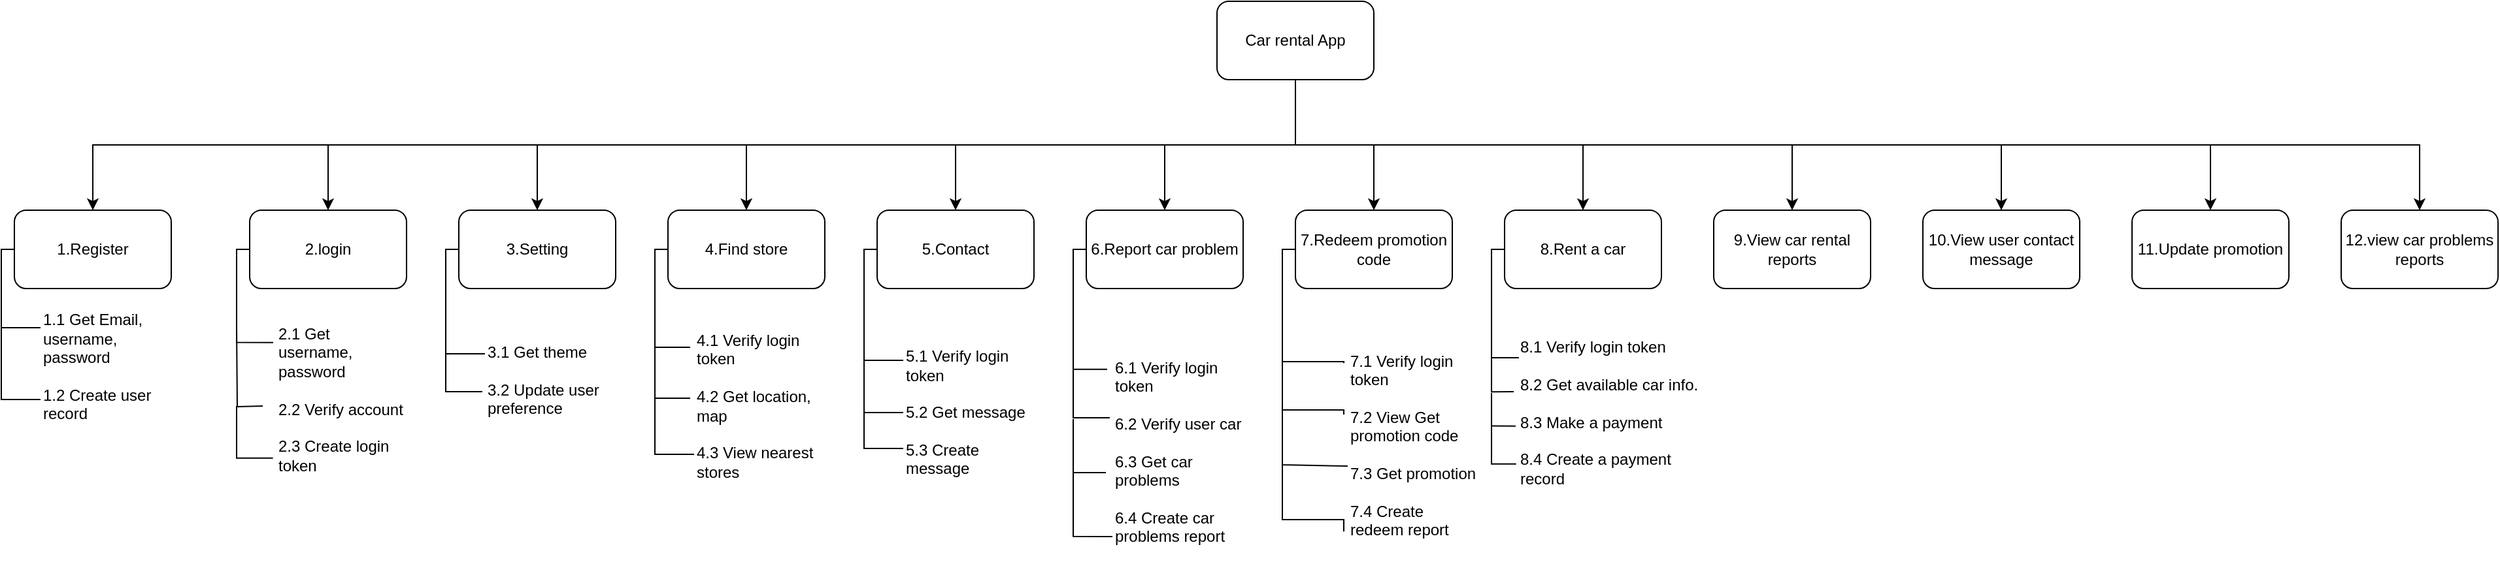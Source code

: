 <mxfile version="12.3.3" type="device" pages="1"><diagram id="VyusWO-ohYatpBKgK8hu" name="Page-1"><mxGraphModel dx="1021" dy="516" grid="1" gridSize="10" guides="1" tooltips="1" connect="1" arrows="1" fold="1" page="1" pageScale="1" pageWidth="2339" pageHeight="3300" math="0" shadow="0"><root><mxCell id="0"/><mxCell id="1" parent="0"/><mxCell id="-EQbTDZCQmX3Zxahsoba-31" style="edgeStyle=orthogonalEdgeStyle;rounded=0;orthogonalLoop=1;jettySize=auto;html=1;exitX=0.5;exitY=1;exitDx=0;exitDy=0;" edge="1" parent="1" source="-EQbTDZCQmX3Zxahsoba-1" target="-EQbTDZCQmX3Zxahsoba-9"><mxGeometry relative="1" as="geometry"/></mxCell><mxCell id="-EQbTDZCQmX3Zxahsoba-32" style="edgeStyle=orthogonalEdgeStyle;rounded=0;orthogonalLoop=1;jettySize=auto;html=1;exitX=0.5;exitY=1;exitDx=0;exitDy=0;entryX=0.5;entryY=0;entryDx=0;entryDy=0;" edge="1" parent="1" source="-EQbTDZCQmX3Zxahsoba-1" target="-EQbTDZCQmX3Zxahsoba-8"><mxGeometry relative="1" as="geometry"/></mxCell><mxCell id="-EQbTDZCQmX3Zxahsoba-33" style="edgeStyle=orthogonalEdgeStyle;rounded=0;orthogonalLoop=1;jettySize=auto;html=1;exitX=0.5;exitY=1;exitDx=0;exitDy=0;entryX=0.5;entryY=0;entryDx=0;entryDy=0;" edge="1" parent="1" source="-EQbTDZCQmX3Zxahsoba-1" target="-EQbTDZCQmX3Zxahsoba-7"><mxGeometry relative="1" as="geometry"/></mxCell><mxCell id="-EQbTDZCQmX3Zxahsoba-34" style="edgeStyle=orthogonalEdgeStyle;rounded=0;orthogonalLoop=1;jettySize=auto;html=1;exitX=0.5;exitY=1;exitDx=0;exitDy=0;" edge="1" parent="1" source="-EQbTDZCQmX3Zxahsoba-1" target="-EQbTDZCQmX3Zxahsoba-6"><mxGeometry relative="1" as="geometry"/></mxCell><mxCell id="-EQbTDZCQmX3Zxahsoba-35" style="edgeStyle=orthogonalEdgeStyle;rounded=0;orthogonalLoop=1;jettySize=auto;html=1;exitX=0.5;exitY=1;exitDx=0;exitDy=0;" edge="1" parent="1" source="-EQbTDZCQmX3Zxahsoba-1" target="-EQbTDZCQmX3Zxahsoba-10"><mxGeometry relative="1" as="geometry"/></mxCell><mxCell id="-EQbTDZCQmX3Zxahsoba-38" style="edgeStyle=orthogonalEdgeStyle;rounded=0;orthogonalLoop=1;jettySize=auto;html=1;exitX=0.5;exitY=1;exitDx=0;exitDy=0;" edge="1" parent="1" source="-EQbTDZCQmX3Zxahsoba-1" target="-EQbTDZCQmX3Zxahsoba-5"><mxGeometry relative="1" as="geometry"/></mxCell><mxCell id="-EQbTDZCQmX3Zxahsoba-39" style="edgeStyle=orthogonalEdgeStyle;rounded=0;orthogonalLoop=1;jettySize=auto;html=1;exitX=0.5;exitY=1;exitDx=0;exitDy=0;" edge="1" parent="1" source="-EQbTDZCQmX3Zxahsoba-1" target="-EQbTDZCQmX3Zxahsoba-4"><mxGeometry relative="1" as="geometry"/></mxCell><mxCell id="-EQbTDZCQmX3Zxahsoba-40" style="edgeStyle=orthogonalEdgeStyle;rounded=0;orthogonalLoop=1;jettySize=auto;html=1;exitX=0.5;exitY=1;exitDx=0;exitDy=0;" edge="1" parent="1" source="-EQbTDZCQmX3Zxahsoba-1" target="-EQbTDZCQmX3Zxahsoba-3"><mxGeometry relative="1" as="geometry"/></mxCell><mxCell id="-EQbTDZCQmX3Zxahsoba-41" style="edgeStyle=orthogonalEdgeStyle;rounded=0;orthogonalLoop=1;jettySize=auto;html=1;exitX=0.5;exitY=1;exitDx=0;exitDy=0;" edge="1" parent="1" source="-EQbTDZCQmX3Zxahsoba-1" target="-EQbTDZCQmX3Zxahsoba-11"><mxGeometry relative="1" as="geometry"/></mxCell><mxCell id="-EQbTDZCQmX3Zxahsoba-42" style="edgeStyle=orthogonalEdgeStyle;rounded=0;orthogonalLoop=1;jettySize=auto;html=1;exitX=0.5;exitY=1;exitDx=0;exitDy=0;" edge="1" parent="1" source="-EQbTDZCQmX3Zxahsoba-1" target="-EQbTDZCQmX3Zxahsoba-12"><mxGeometry relative="1" as="geometry"/></mxCell><mxCell id="-EQbTDZCQmX3Zxahsoba-43" style="edgeStyle=orthogonalEdgeStyle;rounded=0;orthogonalLoop=1;jettySize=auto;html=1;exitX=0.5;exitY=1;exitDx=0;exitDy=0;" edge="1" parent="1" source="-EQbTDZCQmX3Zxahsoba-1" target="-EQbTDZCQmX3Zxahsoba-13"><mxGeometry relative="1" as="geometry"/></mxCell><mxCell id="-EQbTDZCQmX3Zxahsoba-44" style="edgeStyle=orthogonalEdgeStyle;rounded=0;orthogonalLoop=1;jettySize=auto;html=1;exitX=0.5;exitY=1;exitDx=0;exitDy=0;entryX=0.5;entryY=0;entryDx=0;entryDy=0;" edge="1" parent="1" source="-EQbTDZCQmX3Zxahsoba-1" target="-EQbTDZCQmX3Zxahsoba-2"><mxGeometry relative="1" as="geometry"/></mxCell><mxCell id="-EQbTDZCQmX3Zxahsoba-1" value="Car rental App" style="rounded=1;whiteSpace=wrap;html=1;" vertex="1" parent="1"><mxGeometry x="960" y="20" width="120" height="60" as="geometry"/></mxCell><mxCell id="-EQbTDZCQmX3Zxahsoba-2" value="1.Register" style="rounded=1;whiteSpace=wrap;html=1;" vertex="1" parent="1"><mxGeometry x="40" y="180" width="120" height="60" as="geometry"/></mxCell><mxCell id="-EQbTDZCQmX3Zxahsoba-3" value="2.login" style="rounded=1;whiteSpace=wrap;html=1;" vertex="1" parent="1"><mxGeometry x="220" y="180" width="120" height="60" as="geometry"/></mxCell><mxCell id="-EQbTDZCQmX3Zxahsoba-4" value="3.Setting" style="rounded=1;whiteSpace=wrap;html=1;" vertex="1" parent="1"><mxGeometry x="380" y="180" width="120" height="60" as="geometry"/></mxCell><mxCell id="-EQbTDZCQmX3Zxahsoba-5" value="4.Find store" style="rounded=1;whiteSpace=wrap;html=1;" vertex="1" parent="1"><mxGeometry x="540" y="180" width="120" height="60" as="geometry"/></mxCell><mxCell id="-EQbTDZCQmX3Zxahsoba-6" value="5.Contact" style="rounded=1;whiteSpace=wrap;html=1;" vertex="1" parent="1"><mxGeometry x="700" y="180" width="120" height="60" as="geometry"/></mxCell><mxCell id="-EQbTDZCQmX3Zxahsoba-7" value="6.Report car problem" style="rounded=1;whiteSpace=wrap;html=1;" vertex="1" parent="1"><mxGeometry x="860" y="180" width="120" height="60" as="geometry"/></mxCell><mxCell id="-EQbTDZCQmX3Zxahsoba-8" value="7.Redeem promotion code" style="rounded=1;whiteSpace=wrap;html=1;" vertex="1" parent="1"><mxGeometry x="1020" y="180" width="120" height="60" as="geometry"/></mxCell><mxCell id="-EQbTDZCQmX3Zxahsoba-9" value="8.Rent a car" style="rounded=1;whiteSpace=wrap;html=1;" vertex="1" parent="1"><mxGeometry x="1180" y="180" width="120" height="60" as="geometry"/></mxCell><mxCell id="-EQbTDZCQmX3Zxahsoba-10" value="9.View car rental reports" style="rounded=1;whiteSpace=wrap;html=1;" vertex="1" parent="1"><mxGeometry x="1340" y="180" width="120" height="60" as="geometry"/></mxCell><mxCell id="-EQbTDZCQmX3Zxahsoba-11" value="10.View user contact message" style="rounded=1;whiteSpace=wrap;html=1;" vertex="1" parent="1"><mxGeometry x="1500" y="180" width="120" height="60" as="geometry"/></mxCell><mxCell id="-EQbTDZCQmX3Zxahsoba-12" value="11.Update promotion" style="rounded=1;whiteSpace=wrap;html=1;" vertex="1" parent="1"><mxGeometry x="1660" y="180" width="120" height="60" as="geometry"/></mxCell><mxCell id="-EQbTDZCQmX3Zxahsoba-13" value="12.view car problems reports" style="rounded=1;whiteSpace=wrap;html=1;" vertex="1" parent="1"><mxGeometry x="1820" y="180" width="120" height="60" as="geometry"/></mxCell><mxCell id="-EQbTDZCQmX3Zxahsoba-15" value="&lt;div&gt;1.1 Get Email, username, password&lt;/div&gt;&lt;div&gt;&lt;br&gt;&lt;/div&gt;&lt;div&gt;1.2 Create user record&lt;/div&gt;" style="text;strokeColor=none;fillColor=none;html=1;whiteSpace=wrap;verticalAlign=middle;overflow=hidden;" vertex="1" parent="1"><mxGeometry x="60" y="250" width="110" height="100" as="geometry"/></mxCell><mxCell id="-EQbTDZCQmX3Zxahsoba-16" value="&lt;div&gt;2.1 Get username, password&lt;/div&gt;&lt;div&gt;&lt;br&gt;&lt;/div&gt;&lt;div&gt;2.2 Verify accoun&lt;span&gt;t&lt;/span&gt;&lt;/div&gt;&lt;div&gt;&lt;span&gt;&lt;br&gt;&lt;/span&gt;&lt;/div&gt;&lt;div&gt;2.3 Create login token&lt;/div&gt;" style="text;strokeColor=none;fillColor=none;html=1;whiteSpace=wrap;verticalAlign=middle;overflow=hidden;" vertex="1" parent="1"><mxGeometry x="240" y="260" width="100" height="130" as="geometry"/></mxCell><mxCell id="-EQbTDZCQmX3Zxahsoba-17" value="3.1 Get theme&lt;br&gt;&lt;br&gt;3.2 Update user preference" style="text;strokeColor=none;fillColor=none;html=1;whiteSpace=wrap;verticalAlign=middle;overflow=hidden;" vertex="1" parent="1"><mxGeometry x="400" y="270" width="100" height="80" as="geometry"/></mxCell><mxCell id="-EQbTDZCQmX3Zxahsoba-18" value="4.1 Verify login token&lt;br&gt;&lt;br&gt;4.2 Get location, map&lt;br&gt;&lt;br&gt;4.3 View nearest stores" style="text;strokeColor=none;fillColor=none;html=1;whiteSpace=wrap;verticalAlign=middle;overflow=hidden;" vertex="1" parent="1"><mxGeometry x="560" y="270" width="100" height="120" as="geometry"/></mxCell><mxCell id="-EQbTDZCQmX3Zxahsoba-19" value="5.1 Verify login token&lt;br&gt;&lt;br&gt;5.2 Get message&lt;br&gt;&lt;br&gt;5.3 Create message" style="text;strokeColor=none;fillColor=none;html=1;whiteSpace=wrap;verticalAlign=middle;overflow=hidden;" vertex="1" parent="1"><mxGeometry x="720" y="280" width="100" height="110" as="geometry"/></mxCell><mxCell id="-EQbTDZCQmX3Zxahsoba-20" value="&lt;div&gt;6.1 Verify login token&lt;/div&gt;&lt;div&gt;&lt;br&gt;&lt;/div&gt;&lt;div&gt;6.2 Verify user car&lt;/div&gt;&lt;div&gt;&lt;br&gt;&lt;/div&gt;&lt;div&gt;6.3 Get car problems&lt;/div&gt;&lt;div&gt;&lt;br&gt;&lt;/div&gt;&lt;div&gt;6.4 Create car problems report&lt;/div&gt;" style="text;strokeColor=none;fillColor=none;html=1;whiteSpace=wrap;verticalAlign=middle;overflow=hidden;" vertex="1" parent="1"><mxGeometry x="880" y="280" width="100" height="170" as="geometry"/></mxCell><mxCell id="-EQbTDZCQmX3Zxahsoba-21" value="&lt;div&gt;7.1 Verify login token&lt;/div&gt;&lt;div&gt;&lt;br&gt;&lt;/div&gt;&lt;div&gt;7.2 View Get promotion code&amp;nbsp;&lt;/div&gt;&lt;div&gt;&lt;br&gt;&lt;/div&gt;&lt;div&gt;7.3 Get promotion&lt;/div&gt;&lt;div&gt;&lt;br&gt;&lt;/div&gt;&lt;div&gt;7.4 Create redeem report&lt;/div&gt;" style="text;strokeColor=none;fillColor=none;html=1;whiteSpace=wrap;verticalAlign=middle;overflow=hidden;" vertex="1" parent="1"><mxGeometry x="1060" y="280" width="100" height="160" as="geometry"/></mxCell><mxCell id="-EQbTDZCQmX3Zxahsoba-22" value="8.1 Verify login token&lt;br&gt;&lt;br&gt;8.2 Get available car info.&lt;br&gt;&lt;br&gt;8.3 Make a payment&lt;br&gt;&lt;br&gt;8.4 Create a payment record" style="text;html=1;strokeColor=none;fillColor=none;align=left;verticalAlign=middle;whiteSpace=wrap;rounded=0;" vertex="1" parent="1"><mxGeometry x="1190" y="280" width="140" height="110" as="geometry"/></mxCell><mxCell id="-EQbTDZCQmX3Zxahsoba-45" value="" style="endArrow=none;html=1;entryX=0;entryY=0.5;entryDx=0;entryDy=0;edgeStyle=orthogonalEdgeStyle;exitX=0;exitY=0.25;exitDx=0;exitDy=0;rounded=0;" edge="1" parent="1" source="-EQbTDZCQmX3Zxahsoba-17" target="-EQbTDZCQmX3Zxahsoba-4"><mxGeometry width="50" height="50" relative="1" as="geometry"><mxPoint x="290" y="520" as="sourcePoint"/><mxPoint x="340" y="470" as="targetPoint"/></mxGeometry></mxCell><mxCell id="-EQbTDZCQmX3Zxahsoba-46" value="" style="endArrow=none;html=1;exitX=-0.02;exitY=0.613;exitDx=0;exitDy=0;exitPerimeter=0;rounded=0;edgeStyle=orthogonalEdgeStyle;" edge="1" parent="1" source="-EQbTDZCQmX3Zxahsoba-17"><mxGeometry width="50" height="50" relative="1" as="geometry"><mxPoint x="290" y="520" as="sourcePoint"/><mxPoint x="370" y="290" as="targetPoint"/><Array as="points"><mxPoint x="370" y="319"/></Array></mxGeometry></mxCell><mxCell id="-EQbTDZCQmX3Zxahsoba-47" value="" style="endArrow=none;html=1;edgeStyle=orthogonalEdgeStyle;rounded=0;entryX=0;entryY=0.5;entryDx=0;entryDy=0;exitX=-0.03;exitY=0.125;exitDx=0;exitDy=0;exitPerimeter=0;" edge="1" parent="1" source="-EQbTDZCQmX3Zxahsoba-18" target="-EQbTDZCQmX3Zxahsoba-5"><mxGeometry width="50" height="50" relative="1" as="geometry"><mxPoint x="290" y="520" as="sourcePoint"/><mxPoint x="340" y="470" as="targetPoint"/><Array as="points"><mxPoint x="530" y="285"/><mxPoint x="530" y="210"/></Array></mxGeometry></mxCell><mxCell id="-EQbTDZCQmX3Zxahsoba-48" value="" style="endArrow=none;html=1;entryX=-0.03;entryY=0.45;entryDx=0;entryDy=0;entryPerimeter=0;edgeStyle=orthogonalEdgeStyle;rounded=0;" edge="1" parent="1" target="-EQbTDZCQmX3Zxahsoba-18"><mxGeometry width="50" height="50" relative="1" as="geometry"><mxPoint x="530" y="280" as="sourcePoint"/><mxPoint x="340" y="470" as="targetPoint"/><Array as="points"><mxPoint x="530" y="324"/></Array></mxGeometry></mxCell><mxCell id="-EQbTDZCQmX3Zxahsoba-49" value="" style="endArrow=none;html=1;edgeStyle=orthogonalEdgeStyle;rounded=0;exitX=0;exitY=0.808;exitDx=0;exitDy=0;exitPerimeter=0;" edge="1" parent="1" source="-EQbTDZCQmX3Zxahsoba-18"><mxGeometry width="50" height="50" relative="1" as="geometry"><mxPoint x="320" y="520" as="sourcePoint"/><mxPoint x="530" y="320" as="targetPoint"/><Array as="points"><mxPoint x="530" y="367"/></Array></mxGeometry></mxCell><mxCell id="-EQbTDZCQmX3Zxahsoba-50" value="" style="endArrow=none;html=1;rounded=0;edgeStyle=orthogonalEdgeStyle;entryX=0;entryY=0.5;entryDx=0;entryDy=0;exitX=0;exitY=0.136;exitDx=0;exitDy=0;exitPerimeter=0;" edge="1" parent="1" source="-EQbTDZCQmX3Zxahsoba-19" target="-EQbTDZCQmX3Zxahsoba-6"><mxGeometry width="50" height="50" relative="1" as="geometry"><mxPoint x="320" y="520" as="sourcePoint"/><mxPoint x="370" y="470" as="targetPoint"/></mxGeometry></mxCell><mxCell id="-EQbTDZCQmX3Zxahsoba-51" value="" style="endArrow=none;html=1;entryX=0;entryY=0.5;entryDx=0;entryDy=0;rounded=0;edgeStyle=orthogonalEdgeStyle;" edge="1" parent="1" target="-EQbTDZCQmX3Zxahsoba-19"><mxGeometry width="50" height="50" relative="1" as="geometry"><mxPoint x="690" y="290" as="sourcePoint"/><mxPoint x="370" y="470" as="targetPoint"/><Array as="points"><mxPoint x="690" y="335"/></Array></mxGeometry></mxCell><mxCell id="-EQbTDZCQmX3Zxahsoba-52" value="" style="endArrow=none;html=1;rounded=0;edgeStyle=orthogonalEdgeStyle;exitX=0;exitY=0.75;exitDx=0;exitDy=0;" edge="1" parent="1" source="-EQbTDZCQmX3Zxahsoba-19"><mxGeometry width="50" height="50" relative="1" as="geometry"><mxPoint x="320" y="520" as="sourcePoint"/><mxPoint x="690" y="330" as="targetPoint"/><Array as="points"><mxPoint x="690" y="363"/></Array></mxGeometry></mxCell><mxCell id="-EQbTDZCQmX3Zxahsoba-53" value="" style="endArrow=none;html=1;entryX=0;entryY=0.5;entryDx=0;entryDy=0;exitX=-0.04;exitY=0.129;exitDx=0;exitDy=0;exitPerimeter=0;edgeStyle=orthogonalEdgeStyle;rounded=0;" edge="1" parent="1" source="-EQbTDZCQmX3Zxahsoba-20" target="-EQbTDZCQmX3Zxahsoba-7"><mxGeometry width="50" height="50" relative="1" as="geometry"><mxPoint x="320" y="520" as="sourcePoint"/><mxPoint x="370" y="470" as="targetPoint"/><Array as="points"><mxPoint x="850" y="302"/><mxPoint x="850" y="210"/></Array></mxGeometry></mxCell><mxCell id="-EQbTDZCQmX3Zxahsoba-54" value="" style="endArrow=none;html=1;exitX=-0.02;exitY=0.347;exitDx=0;exitDy=0;exitPerimeter=0;rounded=0;edgeStyle=orthogonalEdgeStyle;" edge="1" parent="1" source="-EQbTDZCQmX3Zxahsoba-20"><mxGeometry width="50" height="50" relative="1" as="geometry"><mxPoint x="320" y="520" as="sourcePoint"/><mxPoint x="850" y="300" as="targetPoint"/><Array as="points"><mxPoint x="850" y="339"/></Array></mxGeometry></mxCell><mxCell id="-EQbTDZCQmX3Zxahsoba-55" value="" style="endArrow=none;html=1;exitX=-0.05;exitY=0.594;exitDx=0;exitDy=0;exitPerimeter=0;rounded=0;edgeStyle=orthogonalEdgeStyle;" edge="1" parent="1" source="-EQbTDZCQmX3Zxahsoba-20"><mxGeometry width="50" height="50" relative="1" as="geometry"><mxPoint x="320" y="520" as="sourcePoint"/><mxPoint x="850" y="340" as="targetPoint"/><Array as="points"><mxPoint x="850" y="381"/></Array></mxGeometry></mxCell><mxCell id="-EQbTDZCQmX3Zxahsoba-56" value="" style="endArrow=none;html=1;exitX=0;exitY=0.882;exitDx=0;exitDy=0;exitPerimeter=0;edgeStyle=orthogonalEdgeStyle;rounded=0;" edge="1" parent="1" source="-EQbTDZCQmX3Zxahsoba-20"><mxGeometry width="50" height="50" relative="1" as="geometry"><mxPoint x="320" y="520" as="sourcePoint"/><mxPoint x="850" y="380" as="targetPoint"/><Array as="points"><mxPoint x="850" y="430"/></Array></mxGeometry></mxCell><mxCell id="-EQbTDZCQmX3Zxahsoba-57" value="" style="endArrow=none;html=1;entryX=0;entryY=0.5;entryDx=0;entryDy=0;exitX=-0.03;exitY=0.107;exitDx=0;exitDy=0;exitPerimeter=0;rounded=0;edgeStyle=orthogonalEdgeStyle;" edge="1" parent="1" source="-EQbTDZCQmX3Zxahsoba-21" target="-EQbTDZCQmX3Zxahsoba-8"><mxGeometry width="50" height="50" relative="1" as="geometry"><mxPoint x="780" y="520" as="sourcePoint"/><mxPoint x="830" y="470" as="targetPoint"/><Array as="points"><mxPoint x="1010" y="296"/><mxPoint x="1010" y="210"/></Array></mxGeometry></mxCell><mxCell id="-EQbTDZCQmX3Zxahsoba-58" value="" style="endArrow=none;html=1;exitX=-0.03;exitY=0.353;exitDx=0;exitDy=0;exitPerimeter=0;rounded=0;edgeStyle=orthogonalEdgeStyle;" edge="1" parent="1" source="-EQbTDZCQmX3Zxahsoba-21"><mxGeometry width="50" height="50" relative="1" as="geometry"><mxPoint x="780" y="520" as="sourcePoint"/><mxPoint x="1010" y="290" as="targetPoint"/><Array as="points"><mxPoint x="1057" y="333"/><mxPoint x="1010" y="333"/></Array></mxGeometry></mxCell><mxCell id="-EQbTDZCQmX3Zxahsoba-59" value="" style="endArrow=none;html=1;exitX=0;exitY=0.6;exitDx=0;exitDy=0;exitPerimeter=0;rounded=0;" edge="1" parent="1" source="-EQbTDZCQmX3Zxahsoba-21"><mxGeometry width="50" height="50" relative="1" as="geometry"><mxPoint x="780" y="520" as="sourcePoint"/><mxPoint x="1010" y="330" as="targetPoint"/><Array as="points"><mxPoint x="1010" y="375"/></Array></mxGeometry></mxCell><mxCell id="-EQbTDZCQmX3Zxahsoba-60" value="" style="endArrow=none;html=1;exitX=-0.03;exitY=0.913;exitDx=0;exitDy=0;exitPerimeter=0;edgeStyle=orthogonalEdgeStyle;rounded=0;" edge="1" parent="1" source="-EQbTDZCQmX3Zxahsoba-21"><mxGeometry width="50" height="50" relative="1" as="geometry"><mxPoint x="780" y="520" as="sourcePoint"/><mxPoint x="1010" y="370" as="targetPoint"/><Array as="points"><mxPoint x="1010" y="417"/></Array></mxGeometry></mxCell><mxCell id="-EQbTDZCQmX3Zxahsoba-65" value="" style="endArrow=none;html=1;rounded=0;edgeStyle=orthogonalEdgeStyle;entryX=0;entryY=0.5;entryDx=0;entryDy=0;exitX=0.007;exitY=0.118;exitDx=0;exitDy=0;exitPerimeter=0;" edge="1" parent="1" source="-EQbTDZCQmX3Zxahsoba-22" target="-EQbTDZCQmX3Zxahsoba-9"><mxGeometry width="50" height="50" relative="1" as="geometry"><mxPoint x="740" y="520" as="sourcePoint"/><mxPoint x="790" y="470" as="targetPoint"/></mxGeometry></mxCell><mxCell id="-EQbTDZCQmX3Zxahsoba-66" value="" style="endArrow=none;html=1;exitX=-0.021;exitY=0.355;exitDx=0;exitDy=0;exitPerimeter=0;rounded=0;edgeStyle=orthogonalEdgeStyle;" edge="1" parent="1" source="-EQbTDZCQmX3Zxahsoba-22"><mxGeometry width="50" height="50" relative="1" as="geometry"><mxPoint x="740" y="520" as="sourcePoint"/><mxPoint x="1170" y="280" as="targetPoint"/><Array as="points"><mxPoint x="1170" y="319"/></Array></mxGeometry></mxCell><mxCell id="-EQbTDZCQmX3Zxahsoba-70" value="" style="endArrow=none;html=1;exitX=-0.011;exitY=0.594;exitDx=0;exitDy=0;exitPerimeter=0;rounded=0;edgeStyle=orthogonalEdgeStyle;" edge="1" parent="1" source="-EQbTDZCQmX3Zxahsoba-22"><mxGeometry width="50" height="50" relative="1" as="geometry"><mxPoint x="1170" y="520" as="sourcePoint"/><mxPoint x="1170" y="320" as="targetPoint"/><Array as="points"><mxPoint x="1170" y="345"/></Array></mxGeometry></mxCell><mxCell id="-EQbTDZCQmX3Zxahsoba-71" value="" style="endArrow=none;html=1;exitX=-0.008;exitY=0.858;exitDx=0;exitDy=0;exitPerimeter=0;rounded=0;edgeStyle=orthogonalEdgeStyle;" edge="1" parent="1" source="-EQbTDZCQmX3Zxahsoba-22"><mxGeometry width="50" height="50" relative="1" as="geometry"><mxPoint x="1150" y="520" as="sourcePoint"/><mxPoint x="1170" y="340" as="targetPoint"/><Array as="points"><mxPoint x="1170" y="374"/></Array></mxGeometry></mxCell><mxCell id="-EQbTDZCQmX3Zxahsoba-72" value="" style="endArrow=none;html=1;rounded=0;edgeStyle=orthogonalEdgeStyle;entryX=0;entryY=0.5;entryDx=0;entryDy=0;exitX=0;exitY=0.2;exitDx=0;exitDy=0;exitPerimeter=0;" edge="1" parent="1" source="-EQbTDZCQmX3Zxahsoba-15" target="-EQbTDZCQmX3Zxahsoba-2"><mxGeometry width="50" height="50" relative="1" as="geometry"><mxPoint x="40" y="520" as="sourcePoint"/><mxPoint x="90" y="470" as="targetPoint"/></mxGeometry></mxCell><mxCell id="-EQbTDZCQmX3Zxahsoba-73" value="" style="endArrow=none;html=1;rounded=0;edgeStyle=orthogonalEdgeStyle;exitX=0;exitY=0.75;exitDx=0;exitDy=0;" edge="1" parent="1" source="-EQbTDZCQmX3Zxahsoba-15"><mxGeometry width="50" height="50" relative="1" as="geometry"><mxPoint x="30" y="520" as="sourcePoint"/><mxPoint x="30" y="260" as="targetPoint"/><Array as="points"><mxPoint x="30" y="325"/></Array></mxGeometry></mxCell><mxCell id="-EQbTDZCQmX3Zxahsoba-74" value="" style="endArrow=none;html=1;entryX=0;entryY=0.5;entryDx=0;entryDy=0;exitX=-0.02;exitY=0.164;exitDx=0;exitDy=0;exitPerimeter=0;rounded=0;edgeStyle=orthogonalEdgeStyle;" edge="1" parent="1" source="-EQbTDZCQmX3Zxahsoba-16" target="-EQbTDZCQmX3Zxahsoba-3"><mxGeometry width="50" height="50" relative="1" as="geometry"><mxPoint x="40" y="520" as="sourcePoint"/><mxPoint x="90" y="470" as="targetPoint"/><Array as="points"><mxPoint x="210" y="281"/><mxPoint x="210" y="210"/></Array></mxGeometry></mxCell><mxCell id="-EQbTDZCQmX3Zxahsoba-75" value="" style="endArrow=none;html=1;rounded=0;edgeStyle=orthogonalEdgeStyle;" edge="1" parent="1"><mxGeometry width="50" height="50" relative="1" as="geometry"><mxPoint x="230" y="330" as="sourcePoint"/><mxPoint x="210" y="270" as="targetPoint"/></mxGeometry></mxCell><mxCell id="-EQbTDZCQmX3Zxahsoba-76" value="" style="endArrow=none;html=1;exitX=-0.022;exitY=0.845;exitDx=0;exitDy=0;exitPerimeter=0;rounded=0;edgeStyle=orthogonalEdgeStyle;" edge="1" parent="1" source="-EQbTDZCQmX3Zxahsoba-16"><mxGeometry width="50" height="50" relative="1" as="geometry"><mxPoint x="30" y="520" as="sourcePoint"/><mxPoint x="210" y="330" as="targetPoint"/><Array as="points"><mxPoint x="210" y="370"/></Array></mxGeometry></mxCell></root></mxGraphModel></diagram></mxfile>